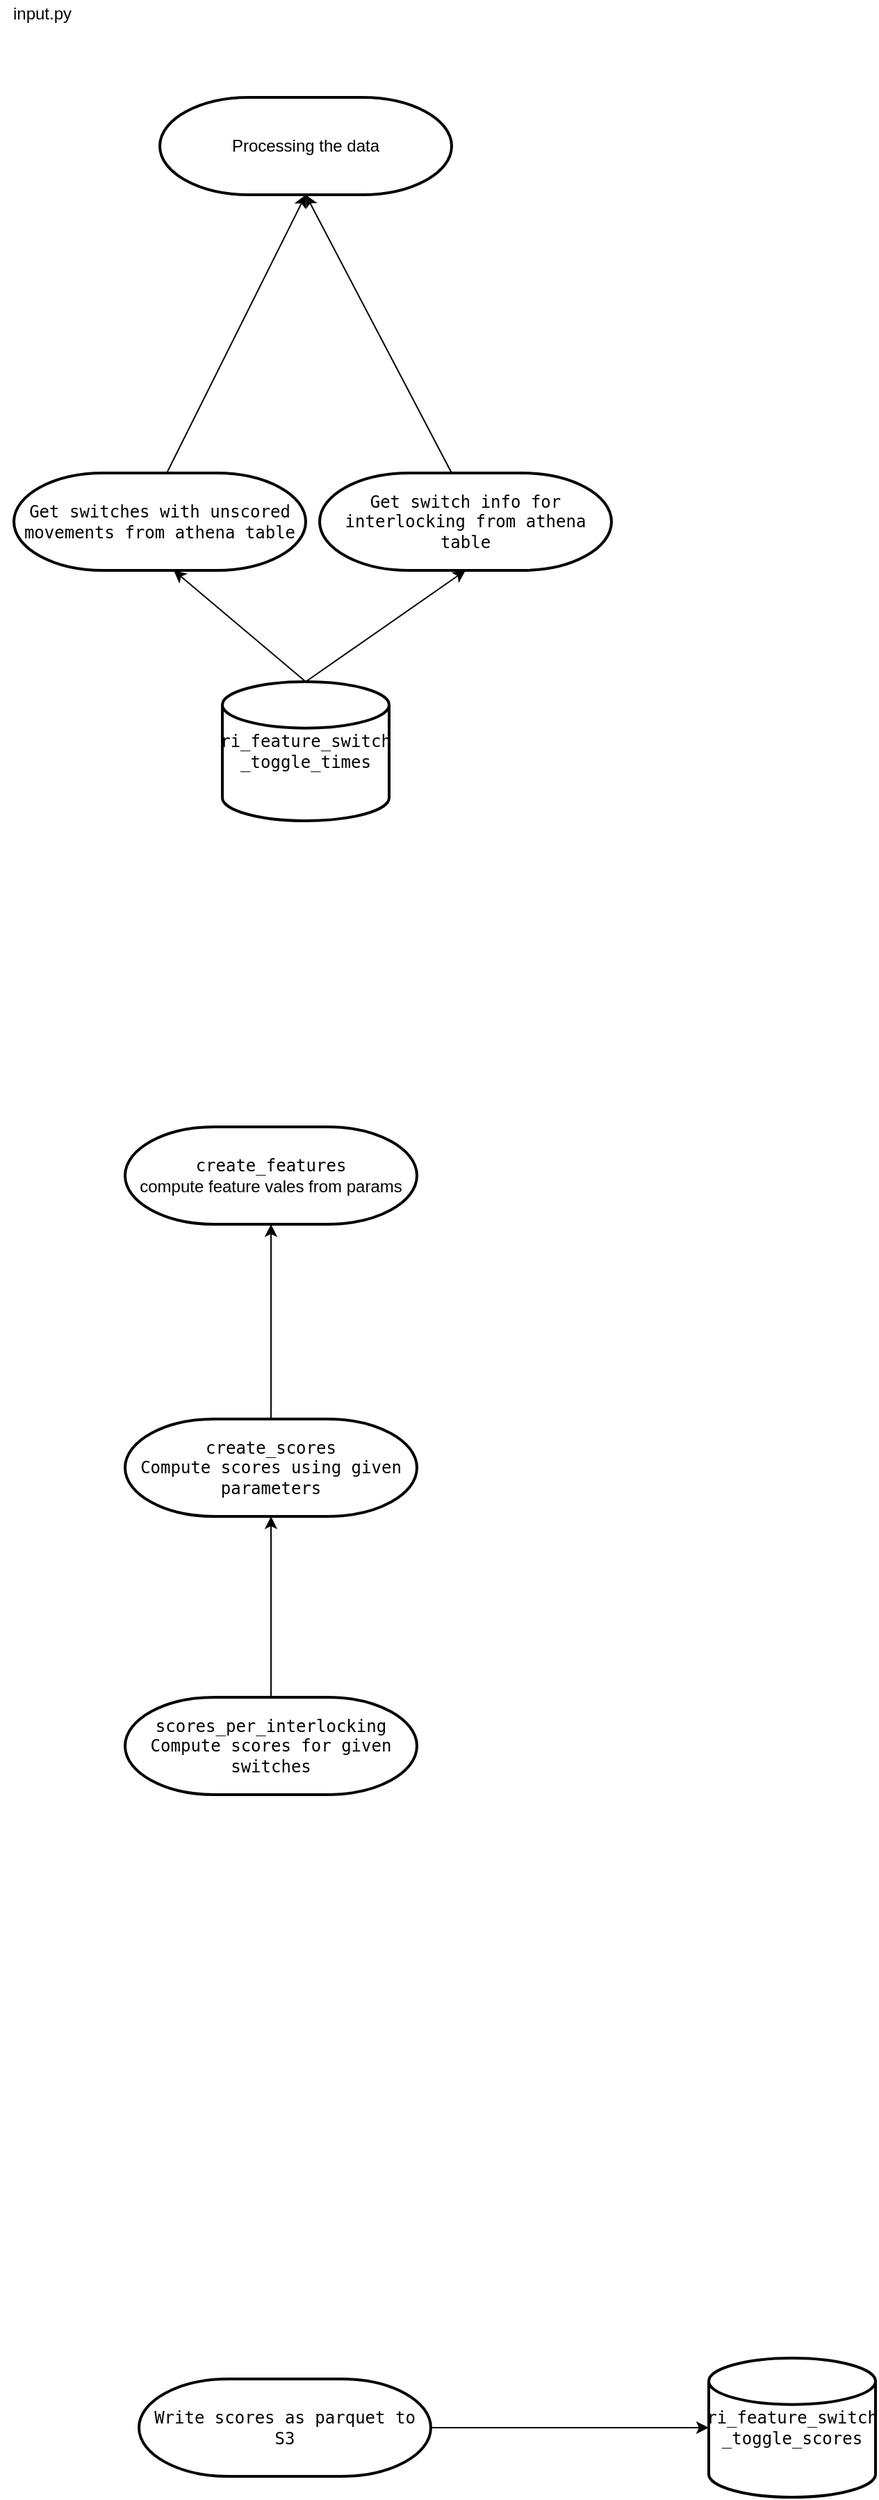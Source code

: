 <mxfile version="16.5.3" type="github">
  <diagram id="4tYHTTuE27TbM3DsEGjK" name="Page-1">
    <mxGraphModel dx="1422" dy="762" grid="1" gridSize="10" guides="1" tooltips="1" connect="1" arrows="1" fold="1" page="1" pageScale="1" pageWidth="850" pageHeight="1100" math="0" shadow="0">
      <root>
        <mxCell id="0" />
        <mxCell id="1" parent="0" />
        <mxCell id="SrGeUaxLoBQll8gR-RI0-1" value="Processing the data" style="strokeWidth=2;html=1;shape=mxgraph.flowchart.terminator;whiteSpace=wrap;" parent="1" vertex="1">
          <mxGeometry x="125" y="70" width="210" height="70" as="geometry" />
        </mxCell>
        <mxCell id="SrGeUaxLoBQll8gR-RI0-2" value="&lt;code&gt;Get switch info for interlocking from athena table&lt;/code&gt;" style="strokeWidth=2;html=1;shape=mxgraph.flowchart.terminator;whiteSpace=wrap;" parent="1" vertex="1">
          <mxGeometry x="240" y="340" width="210" height="70" as="geometry" />
        </mxCell>
        <mxCell id="SrGeUaxLoBQll8gR-RI0-3" value="&lt;code&gt;Get switches with unscored movements from athena table&lt;/code&gt;" style="strokeWidth=2;html=1;shape=mxgraph.flowchart.terminator;whiteSpace=wrap;" parent="1" vertex="1">
          <mxGeometry x="20" y="340" width="210" height="70" as="geometry" />
        </mxCell>
        <mxCell id="SrGeUaxLoBQll8gR-RI0-4" value="&lt;code&gt;ri_feature_switch&lt;br&gt;_toggle_times&lt;/code&gt;" style="strokeWidth=2;html=1;shape=mxgraph.flowchart.database;whiteSpace=wrap;" parent="1" vertex="1">
          <mxGeometry x="170" y="490" width="120" height="100" as="geometry" />
        </mxCell>
        <mxCell id="SrGeUaxLoBQll8gR-RI0-6" value="" style="endArrow=classic;html=1;rounded=0;fontSize=12;entryX=0.5;entryY=1;entryDx=0;entryDy=0;entryPerimeter=0;" parent="1" target="SrGeUaxLoBQll8gR-RI0-2" edge="1">
          <mxGeometry width="50" height="50" relative="1" as="geometry">
            <mxPoint x="230" y="490" as="sourcePoint" />
            <mxPoint x="280" y="440" as="targetPoint" />
          </mxGeometry>
        </mxCell>
        <mxCell id="SrGeUaxLoBQll8gR-RI0-7" value="" style="endArrow=classic;html=1;rounded=0;fontSize=12;entryX=0.5;entryY=1;entryDx=0;entryDy=0;entryPerimeter=0;exitX=0.5;exitY=0;exitDx=0;exitDy=0;exitPerimeter=0;" parent="1" source="SrGeUaxLoBQll8gR-RI0-4" edge="1">
          <mxGeometry width="50" height="50" relative="1" as="geometry">
            <mxPoint x="20" y="490" as="sourcePoint" />
            <mxPoint x="135" y="410" as="targetPoint" />
          </mxGeometry>
        </mxCell>
        <mxCell id="SrGeUaxLoBQll8gR-RI0-8" value="" style="endArrow=classic;html=1;rounded=0;fontSize=12;entryX=0.5;entryY=1;entryDx=0;entryDy=0;entryPerimeter=0;" parent="1" target="SrGeUaxLoBQll8gR-RI0-1" edge="1">
          <mxGeometry width="50" height="50" relative="1" as="geometry">
            <mxPoint x="130" y="340" as="sourcePoint" />
            <mxPoint x="180" y="290" as="targetPoint" />
          </mxGeometry>
        </mxCell>
        <mxCell id="SrGeUaxLoBQll8gR-RI0-9" value="" style="endArrow=classic;html=1;rounded=0;fontSize=12;entryX=0.5;entryY=1;entryDx=0;entryDy=0;entryPerimeter=0;" parent="1" target="SrGeUaxLoBQll8gR-RI0-1" edge="1">
          <mxGeometry width="50" height="50" relative="1" as="geometry">
            <mxPoint x="335" y="340" as="sourcePoint" />
            <mxPoint x="385" y="290" as="targetPoint" />
          </mxGeometry>
        </mxCell>
        <mxCell id="SrGeUaxLoBQll8gR-RI0-10" value="input.py" style="text;html=1;align=center;verticalAlign=middle;resizable=0;points=[];autosize=1;strokeColor=none;fillColor=none;fontSize=12;" parent="1" vertex="1">
          <mxGeometry x="10" width="60" height="20" as="geometry" />
        </mxCell>
        <mxCell id="AV2oiAc6VWrj1Y_JL4fa-1" value="&lt;code&gt;create_scores&lt;br&gt;&lt;/code&gt;&lt;code&gt;Compute scores using given parameters&lt;/code&gt;" style="strokeWidth=2;html=1;shape=mxgraph.flowchart.terminator;whiteSpace=wrap;" vertex="1" parent="1">
          <mxGeometry x="100" y="1020" width="210" height="70" as="geometry" />
        </mxCell>
        <mxCell id="AV2oiAc6VWrj1Y_JL4fa-2" value="&lt;code&gt;scores_per_interlocking&lt;br&gt;&lt;/code&gt;&lt;code&gt;Compute scores for given switches&lt;/code&gt;" style="strokeWidth=2;html=1;shape=mxgraph.flowchart.terminator;whiteSpace=wrap;" vertex="1" parent="1">
          <mxGeometry x="100" y="1220" width="210" height="70" as="geometry" />
        </mxCell>
        <mxCell id="AV2oiAc6VWrj1Y_JL4fa-3" value="&lt;code&gt;create_features&lt;br&gt;&lt;/code&gt;compute feature vales from params" style="strokeWidth=2;html=1;shape=mxgraph.flowchart.terminator;whiteSpace=wrap;" vertex="1" parent="1">
          <mxGeometry x="100" y="810" width="210" height="70" as="geometry" />
        </mxCell>
        <mxCell id="AV2oiAc6VWrj1Y_JL4fa-4" value="" style="endArrow=classic;html=1;rounded=0;fontSize=13;exitX=0.5;exitY=0;exitDx=0;exitDy=0;exitPerimeter=0;entryX=0.5;entryY=1;entryDx=0;entryDy=0;entryPerimeter=0;" edge="1" parent="1" source="AV2oiAc6VWrj1Y_JL4fa-2" target="AV2oiAc6VWrj1Y_JL4fa-1">
          <mxGeometry width="50" height="50" relative="1" as="geometry">
            <mxPoint x="200" y="1220" as="sourcePoint" />
            <mxPoint x="200" y="1090" as="targetPoint" />
          </mxGeometry>
        </mxCell>
        <mxCell id="AV2oiAc6VWrj1Y_JL4fa-5" value="" style="endArrow=classic;html=1;rounded=0;fontSize=13;entryX=0.5;entryY=1;entryDx=0;entryDy=0;entryPerimeter=0;exitX=0.5;exitY=0;exitDx=0;exitDy=0;exitPerimeter=0;" edge="1" parent="1" source="AV2oiAc6VWrj1Y_JL4fa-1" target="AV2oiAc6VWrj1Y_JL4fa-3">
          <mxGeometry width="50" height="50" relative="1" as="geometry">
            <mxPoint x="190" y="1020" as="sourcePoint" />
            <mxPoint x="240" y="970" as="targetPoint" />
          </mxGeometry>
        </mxCell>
        <mxCell id="AV2oiAc6VWrj1Y_JL4fa-6" value="&lt;code&gt;Write scores as parquet to S3&lt;/code&gt;" style="strokeWidth=2;html=1;shape=mxgraph.flowchart.terminator;whiteSpace=wrap;" vertex="1" parent="1">
          <mxGeometry x="110" y="1710" width="210" height="70" as="geometry" />
        </mxCell>
        <mxCell id="AV2oiAc6VWrj1Y_JL4fa-9" value="&lt;code style=&quot;line-height: 1.2&quot;&gt;&lt;font style=&quot;font-size: 12px&quot;&gt;ri_feature_switch&lt;br&gt;_toggle_scores&lt;/font&gt;&lt;/code&gt;" style="strokeWidth=2;html=1;shape=mxgraph.flowchart.database;whiteSpace=wrap;" vertex="1" parent="1">
          <mxGeometry x="520" y="1695" width="120" height="100" as="geometry" />
        </mxCell>
        <mxCell id="AV2oiAc6VWrj1Y_JL4fa-10" value="" style="endArrow=classic;html=1;rounded=0;fontSize=13;exitX=1;exitY=0.5;exitDx=0;exitDy=0;exitPerimeter=0;entryX=0;entryY=0.5;entryDx=0;entryDy=0;entryPerimeter=0;" edge="1" parent="1" source="AV2oiAc6VWrj1Y_JL4fa-6" target="AV2oiAc6VWrj1Y_JL4fa-9">
          <mxGeometry width="50" height="50" relative="1" as="geometry">
            <mxPoint x="400" y="1760" as="sourcePoint" />
            <mxPoint x="450" y="1710" as="targetPoint" />
          </mxGeometry>
        </mxCell>
      </root>
    </mxGraphModel>
  </diagram>
</mxfile>
